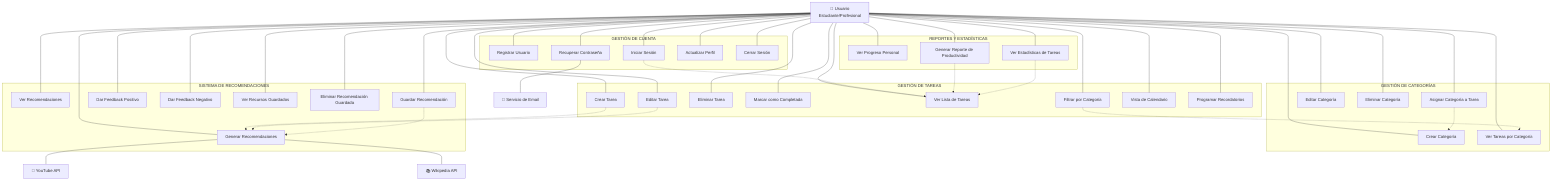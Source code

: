 graph TB
    %% Actor Principal
    USER[👤 Usuario<br/>Estudiante/Profesional]

    %% APIs Externas
    YOUTUBE[🎥 YouTube API]
    WIKI[📚 Wikipedia API]
    EMAIL[📧 Servicio de Email]

    %% Casos de Uso del Usuario
    subgraph CUENTA[GESTIÓN DE CUENTA]
        UC1[Registrar Usuario]
        UC2[Iniciar Sesión]
        UC3[Recuperar Contraseña]
        UC4[Actualizar Perfil]
        UC5[Cerrar Sesión]
    end

    subgraph TAREAS[GESTIÓN DE TAREAS]
        UC6[Crear Tarea]
        UC7[Editar Tarea]
        UC8[Eliminar Tarea]
        UC9[Marcar como Completada]
        UC10[Ver Lista de Tareas]
        UC11[Filtrar por Categoría]
        UC12[Vista de Calendario]
        UC13[Programar Recordatorios]
    end

    subgraph CATEGORIAS[GESTIÓN DE CATEGORÍAS]
        UC14[Crear Categoría]
        UC15[Asignar Categoría a Tarea]
        UC16[Ver Tareas por Categoría]
        UC17[Editar Categoría]
        UC18[Eliminar Categoría]
    end

    subgraph RECOMENDACIONES[SISTEMA DE RECOMENDACIONES]
        UC19[Generar Recomendaciones]
        UC20[Ver Recomendaciones]
        UC21[Guardar Recomendación]
        UC22[Dar Feedback Positivo]
        UC23[Dar Feedback Negativo]
        UC24[Ver Recursos Guardados]
        UC25[Eliminar Recomendación Guardada]
    end

    subgraph REPORTES[REPORTES Y ESTADÍSTICAS]
        UC26[Ver Progreso Personal]
        UC27[Generar Reporte de Productividad]
        UC28[Ver Estadísticas de Tareas]
    end

    %% Relaciones Usuario - Casos de Uso
    USER --- UC1
    USER --- UC2
    USER --- UC3
    USER --- UC4
    USER --- UC5
    USER --- UC6
    USER --- UC7
    USER --- UC8
    USER --- UC9
    USER --- UC10
    USER --- UC11
    USER --- UC12
    USER --- UC13
    USER --- UC14
    USER --- UC15
    USER --- UC16
    USER --- UC17
    USER --- UC18
    USER --- UC19
    USER --- UC20
    USER --- UC21
    USER --- UC22
    USER --- UC23
    USER --- UC24
    USER --- UC25
    USER --- UC26
    USER --- UC27
    USER --- UC28

    %% Relaciones con APIs Externas
    UC19 --- YOUTUBE
    UC19 --- WIKI
    UC3 --- EMAIL

    %% Dependencias entre casos de uso
    UC6 -.-> UC19
    UC7 -.-> UC19
    UC2 -.-> UC10
    UC15 -.-> UC14
    UC21 -.-> UC19
    UC11 -.-> UC16
    UC27 -.-> UC10
    UC28 -.-> UC10